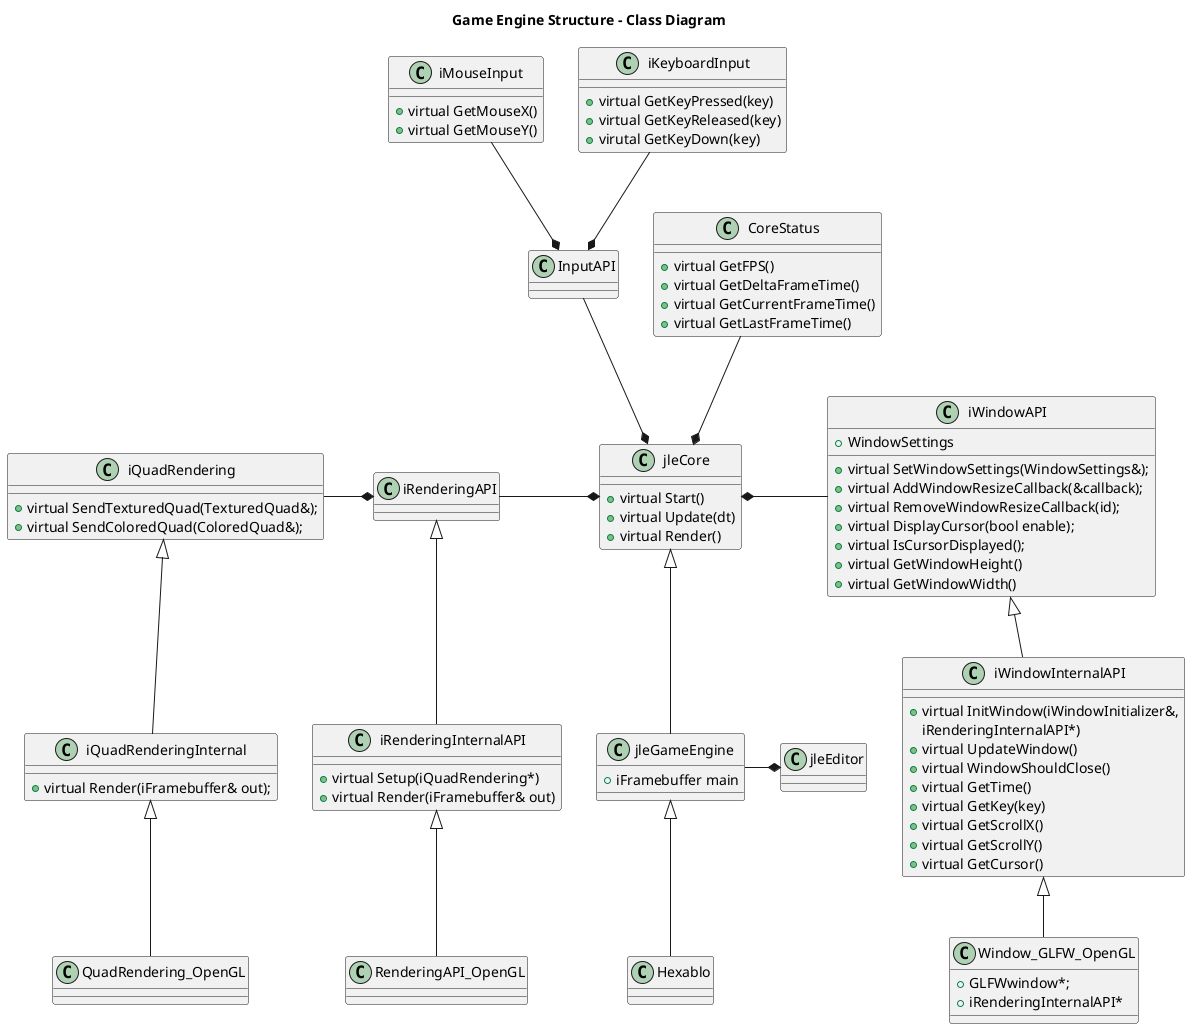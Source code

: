 @startuml

title Game Engine Structure - Class Diagram

class iWindowAPI{
    + WindowSettings
    + virtual SetWindowSettings(WindowSettings&);
	+ virtual AddWindowResizeCallback(&callback);
	+ virtual RemoveWindowResizeCallback(id);
	+ virtual DisplayCursor(bool enable);
	+ virtual IsCursorDisplayed();
	+ virtual GetWindowHeight()
	+ virtual GetWindowWidth()
}

class iWindowInternalAPI{
    + virtual InitWindow(iWindowInitializer&,
    iRenderingInternalAPI*)
	+ virtual UpdateWindow()
	+ virtual WindowShouldClose()
	+ virtual GetTime()
	+ virtual GetKey(key)
	+ virtual GetScrollX()
	+ virtual GetScrollY()
	+ virtual GetCursor()
}

class Window_GLFW_OpenGL{
    + GLFWwindow*;
    + iRenderingInternalAPI*
}

class InputAPI
class iKeyboardInput{
    + virtual GetKeyPressed(key)
    + virtual GetKeyReleased(key)
    + virutal GetKeyDown(key)
}

class iMouseInput{
    + virtual GetMouseX()
    + virtual GetMouseY()
}

class iRenderingAPI
class iRenderingInternalAPI{
    + virtual Setup(iQuadRendering*)
	+ virtual Render(iFramebuffer& out)
}
class RenderingAPI_OpenGL

class iQuadRendering{
    + virtual SendTexturedQuad(TexturedQuad&);
	+ virtual SendColoredQuad(ColoredQuad&);
}
class iQuadRenderingInternal{
    +virtual Render(iFramebuffer& out);
}
class QuadRendering_OpenGL

class CoreStatus{
    + virtual GetFPS()
	+ virtual GetDeltaFrameTime()
	+ virtual GetCurrentFrameTime()
	+ virtual GetLastFrameTime()
}

class jleCore {
    +virtual Start()
    +virtual Update(dt)
    +virtual Render()
}

class jleGameEngine{
    +iFramebuffer main
}

class jleEditor{

}

class Hexablo{

}


jleGameEngine -up-|> jleCore
Hexablo -up-|> jleGameEngine

jleEditor  *-left-  jleGameEngine

jleCore  *-right-  iWindowAPI
jleCore  *-left-  iRenderingAPI
jleCore  *-up-  InputAPI
jleCore  *-up-  CoreStatus

iWindowInternalAPI -up-|> iWindowAPI
Window_GLFW_OpenGL -up-|> iWindowInternalAPI

iRenderingInternalAPI -up-|> iRenderingAPI
RenderingAPI_OpenGL -up-|> iRenderingInternalAPI

iRenderingAPI  *-left-  iQuadRendering
iQuadRenderingInternal -up-|> iQuadRendering
QuadRendering_OpenGL -up-|> iQuadRenderingInternal

InputAPI *-up- iKeyboardInput
InputAPI *-up- iMouseInput


@enduml
